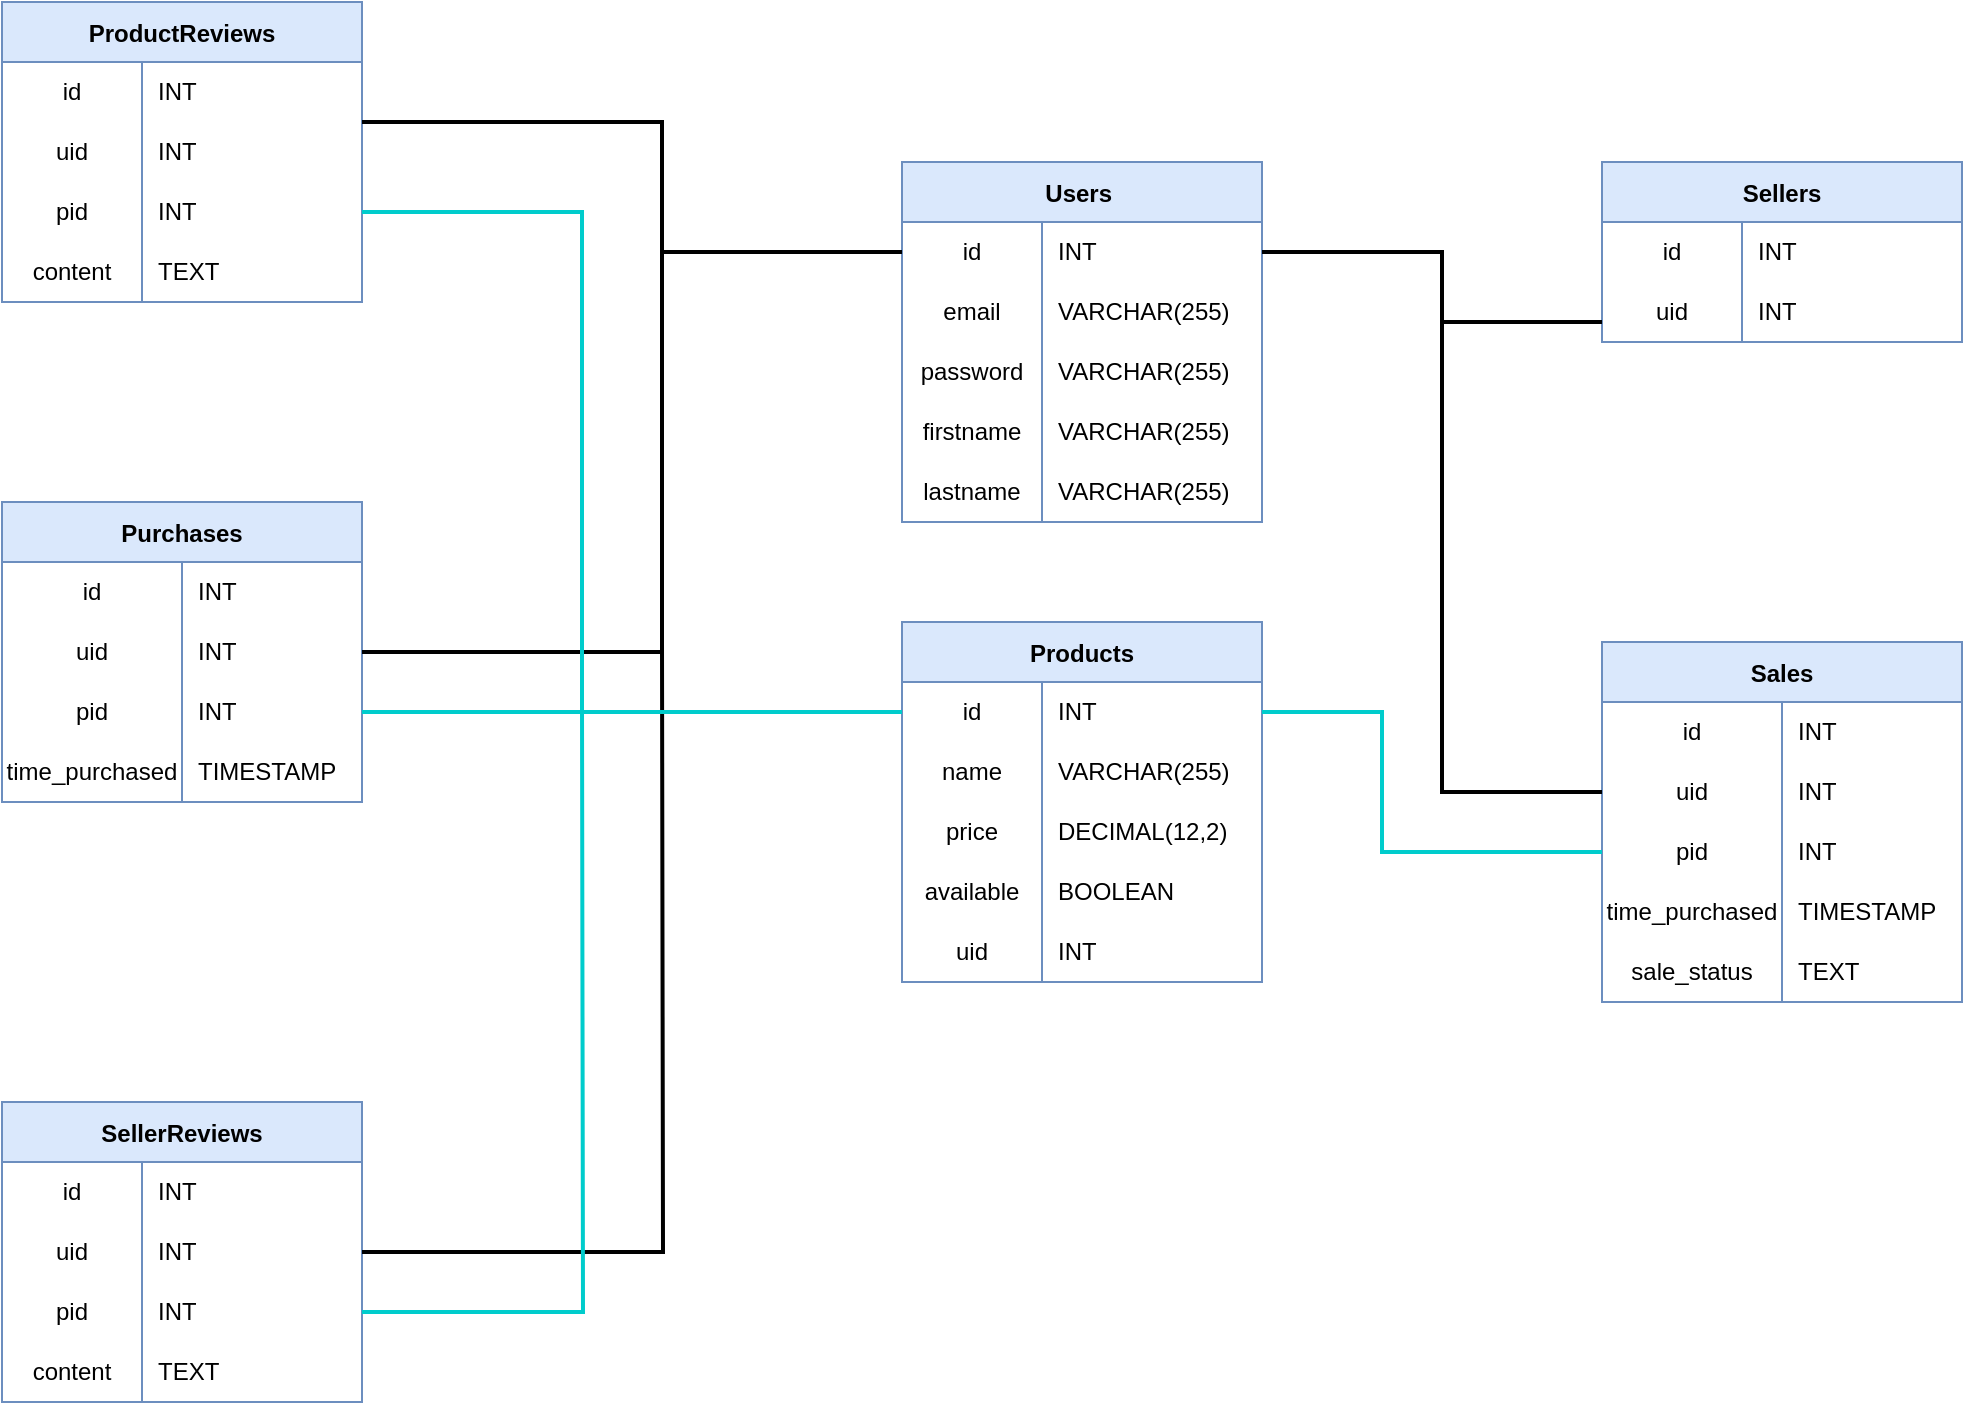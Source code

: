 <mxfile version="17.1.3" type="device"><diagram id="ZaEdLcgg36gZG8djx-GC" name="Page-1"><mxGraphModel dx="1087" dy="607" grid="1" gridSize="10" guides="1" tooltips="1" connect="1" arrows="1" fold="1" page="1" pageScale="1" pageWidth="827" pageHeight="1169" math="0" shadow="0"><root><mxCell id="0"/><mxCell id="1" parent="0"/><mxCell id="flQWHMRXKo0_DChCPyTn-26" value="Users " style="shape=table;startSize=30;container=1;collapsible=0;childLayout=tableLayout;fixedRows=1;rowLines=0;fontStyle=1;fillColor=#dae8fc;strokeColor=#6c8ebf;" parent="1" vertex="1"><mxGeometry x="540" y="90" width="180" height="180" as="geometry"/></mxCell><mxCell id="flQWHMRXKo0_DChCPyTn-27" value="" style="shape=tableRow;horizontal=0;startSize=0;swimlaneHead=0;swimlaneBody=0;top=0;left=0;bottom=0;right=0;collapsible=0;dropTarget=0;fillColor=none;points=[[0,0.5],[1,0.5]];portConstraint=eastwest;" parent="flQWHMRXKo0_DChCPyTn-26" vertex="1"><mxGeometry y="30" width="180" height="30" as="geometry"/></mxCell><mxCell id="flQWHMRXKo0_DChCPyTn-28" value="id" style="shape=partialRectangle;html=1;whiteSpace=wrap;connectable=0;fillColor=none;top=0;left=0;bottom=0;right=0;overflow=hidden;pointerEvents=1;" parent="flQWHMRXKo0_DChCPyTn-27" vertex="1"><mxGeometry width="70" height="30" as="geometry"><mxRectangle width="70" height="30" as="alternateBounds"/></mxGeometry></mxCell><mxCell id="flQWHMRXKo0_DChCPyTn-29" value="INT&lt;span style=&quot;white-space: pre&quot;&gt;&#9;&lt;/span&gt;" style="shape=partialRectangle;html=1;whiteSpace=wrap;connectable=0;fillColor=none;top=0;left=0;bottom=0;right=0;align=left;spacingLeft=6;overflow=hidden;" parent="flQWHMRXKo0_DChCPyTn-27" vertex="1"><mxGeometry x="70" width="110" height="30" as="geometry"><mxRectangle width="110" height="30" as="alternateBounds"/></mxGeometry></mxCell><mxCell id="flQWHMRXKo0_DChCPyTn-30" value="" style="shape=tableRow;horizontal=0;startSize=0;swimlaneHead=0;swimlaneBody=0;top=0;left=0;bottom=0;right=0;collapsible=0;dropTarget=0;fillColor=none;points=[[0,0.5],[1,0.5]];portConstraint=eastwest;" parent="flQWHMRXKo0_DChCPyTn-26" vertex="1"><mxGeometry y="60" width="180" height="30" as="geometry"/></mxCell><mxCell id="flQWHMRXKo0_DChCPyTn-31" value="email" style="shape=partialRectangle;html=1;whiteSpace=wrap;connectable=0;fillColor=none;top=0;left=0;bottom=0;right=0;overflow=hidden;" parent="flQWHMRXKo0_DChCPyTn-30" vertex="1"><mxGeometry width="70" height="30" as="geometry"><mxRectangle width="70" height="30" as="alternateBounds"/></mxGeometry></mxCell><mxCell id="flQWHMRXKo0_DChCPyTn-32" value="VARCHAR(255)" style="shape=partialRectangle;html=1;whiteSpace=wrap;connectable=0;fillColor=none;top=0;left=0;bottom=0;right=0;align=left;spacingLeft=6;overflow=hidden;" parent="flQWHMRXKo0_DChCPyTn-30" vertex="1"><mxGeometry x="70" width="110" height="30" as="geometry"><mxRectangle width="110" height="30" as="alternateBounds"/></mxGeometry></mxCell><mxCell id="flQWHMRXKo0_DChCPyTn-33" value="" style="shape=tableRow;horizontal=0;startSize=0;swimlaneHead=0;swimlaneBody=0;top=0;left=0;bottom=0;right=0;collapsible=0;dropTarget=0;fillColor=none;points=[[0,0.5],[1,0.5]];portConstraint=eastwest;" parent="flQWHMRXKo0_DChCPyTn-26" vertex="1"><mxGeometry y="90" width="180" height="30" as="geometry"/></mxCell><mxCell id="flQWHMRXKo0_DChCPyTn-34" value="password" style="shape=partialRectangle;html=1;whiteSpace=wrap;connectable=0;fillColor=none;top=0;left=0;bottom=0;right=0;overflow=hidden;" parent="flQWHMRXKo0_DChCPyTn-33" vertex="1"><mxGeometry width="70" height="30" as="geometry"><mxRectangle width="70" height="30" as="alternateBounds"/></mxGeometry></mxCell><mxCell id="flQWHMRXKo0_DChCPyTn-35" value="VARCHAR(255)" style="shape=partialRectangle;html=1;whiteSpace=wrap;connectable=0;fillColor=none;top=0;left=0;bottom=0;right=0;align=left;spacingLeft=6;overflow=hidden;" parent="flQWHMRXKo0_DChCPyTn-33" vertex="1"><mxGeometry x="70" width="110" height="30" as="geometry"><mxRectangle width="110" height="30" as="alternateBounds"/></mxGeometry></mxCell><mxCell id="flQWHMRXKo0_DChCPyTn-36" style="shape=tableRow;horizontal=0;startSize=0;swimlaneHead=0;swimlaneBody=0;top=0;left=0;bottom=0;right=0;collapsible=0;dropTarget=0;fillColor=none;points=[[0,0.5],[1,0.5]];portConstraint=eastwest;" parent="flQWHMRXKo0_DChCPyTn-26" vertex="1"><mxGeometry y="120" width="180" height="30" as="geometry"/></mxCell><mxCell id="flQWHMRXKo0_DChCPyTn-37" value="firstname" style="shape=partialRectangle;html=1;whiteSpace=wrap;connectable=0;fillColor=none;top=0;left=0;bottom=0;right=0;overflow=hidden;" parent="flQWHMRXKo0_DChCPyTn-36" vertex="1"><mxGeometry width="70" height="30" as="geometry"><mxRectangle width="70" height="30" as="alternateBounds"/></mxGeometry></mxCell><mxCell id="flQWHMRXKo0_DChCPyTn-38" value="VARCHAR(255)" style="shape=partialRectangle;html=1;whiteSpace=wrap;connectable=0;fillColor=none;top=0;left=0;bottom=0;right=0;align=left;spacingLeft=6;overflow=hidden;" parent="flQWHMRXKo0_DChCPyTn-36" vertex="1"><mxGeometry x="70" width="110" height="30" as="geometry"><mxRectangle width="110" height="30" as="alternateBounds"/></mxGeometry></mxCell><mxCell id="flQWHMRXKo0_DChCPyTn-39" style="shape=tableRow;horizontal=0;startSize=0;swimlaneHead=0;swimlaneBody=0;top=0;left=0;bottom=0;right=0;collapsible=0;dropTarget=0;fillColor=none;points=[[0,0.5],[1,0.5]];portConstraint=eastwest;" parent="flQWHMRXKo0_DChCPyTn-26" vertex="1"><mxGeometry y="150" width="180" height="30" as="geometry"/></mxCell><mxCell id="flQWHMRXKo0_DChCPyTn-40" value="lastname" style="shape=partialRectangle;html=1;whiteSpace=wrap;connectable=0;fillColor=none;top=0;left=0;bottom=0;right=0;overflow=hidden;" parent="flQWHMRXKo0_DChCPyTn-39" vertex="1"><mxGeometry width="70" height="30" as="geometry"><mxRectangle width="70" height="30" as="alternateBounds"/></mxGeometry></mxCell><mxCell id="flQWHMRXKo0_DChCPyTn-41" value="VARCHAR(255)" style="shape=partialRectangle;html=1;whiteSpace=wrap;connectable=0;fillColor=none;top=0;left=0;bottom=0;right=0;align=left;spacingLeft=6;overflow=hidden;" parent="flQWHMRXKo0_DChCPyTn-39" vertex="1"><mxGeometry x="70" width="110" height="30" as="geometry"><mxRectangle width="110" height="30" as="alternateBounds"/></mxGeometry></mxCell><mxCell id="flQWHMRXKo0_DChCPyTn-52" value="Purchases" style="shape=table;startSize=30;container=1;collapsible=0;childLayout=tableLayout;fixedRows=1;rowLines=0;fontStyle=1;fillColor=#dae8fc;strokeColor=#6c8ebf;" parent="1" vertex="1"><mxGeometry x="90" y="260" width="180" height="150" as="geometry"/></mxCell><mxCell id="flQWHMRXKo0_DChCPyTn-53" value="" style="shape=tableRow;horizontal=0;startSize=0;swimlaneHead=0;swimlaneBody=0;top=0;left=0;bottom=0;right=0;collapsible=0;dropTarget=0;fillColor=none;points=[[0,0.5],[1,0.5]];portConstraint=eastwest;" parent="flQWHMRXKo0_DChCPyTn-52" vertex="1"><mxGeometry y="30" width="180" height="30" as="geometry"/></mxCell><mxCell id="flQWHMRXKo0_DChCPyTn-54" value="id" style="shape=partialRectangle;html=1;whiteSpace=wrap;connectable=0;fillColor=none;top=0;left=0;bottom=0;right=0;overflow=hidden;pointerEvents=1;" parent="flQWHMRXKo0_DChCPyTn-53" vertex="1"><mxGeometry width="90" height="30" as="geometry"><mxRectangle width="90" height="30" as="alternateBounds"/></mxGeometry></mxCell><mxCell id="flQWHMRXKo0_DChCPyTn-55" value="INT&lt;span style=&quot;white-space: pre&quot;&gt;&#9;&lt;/span&gt;" style="shape=partialRectangle;html=1;whiteSpace=wrap;connectable=0;fillColor=none;top=0;left=0;bottom=0;right=0;align=left;spacingLeft=6;overflow=hidden;" parent="flQWHMRXKo0_DChCPyTn-53" vertex="1"><mxGeometry x="90" width="90" height="30" as="geometry"><mxRectangle width="90" height="30" as="alternateBounds"/></mxGeometry></mxCell><mxCell id="flQWHMRXKo0_DChCPyTn-56" value="" style="shape=tableRow;horizontal=0;startSize=0;swimlaneHead=0;swimlaneBody=0;top=0;left=0;bottom=0;right=0;collapsible=0;dropTarget=0;fillColor=none;points=[[0,0.5],[1,0.5]];portConstraint=eastwest;" parent="flQWHMRXKo0_DChCPyTn-52" vertex="1"><mxGeometry y="60" width="180" height="30" as="geometry"/></mxCell><mxCell id="flQWHMRXKo0_DChCPyTn-57" value="uid" style="shape=partialRectangle;html=1;whiteSpace=wrap;connectable=0;fillColor=none;top=0;left=0;bottom=0;right=0;overflow=hidden;" parent="flQWHMRXKo0_DChCPyTn-56" vertex="1"><mxGeometry width="90" height="30" as="geometry"><mxRectangle width="90" height="30" as="alternateBounds"/></mxGeometry></mxCell><mxCell id="flQWHMRXKo0_DChCPyTn-58" value="INT" style="shape=partialRectangle;html=1;whiteSpace=wrap;connectable=0;fillColor=none;top=0;left=0;bottom=0;right=0;align=left;spacingLeft=6;overflow=hidden;" parent="flQWHMRXKo0_DChCPyTn-56" vertex="1"><mxGeometry x="90" width="90" height="30" as="geometry"><mxRectangle width="90" height="30" as="alternateBounds"/></mxGeometry></mxCell><mxCell id="flQWHMRXKo0_DChCPyTn-59" value="" style="shape=tableRow;horizontal=0;startSize=0;swimlaneHead=0;swimlaneBody=0;top=0;left=0;bottom=0;right=0;collapsible=0;dropTarget=0;fillColor=none;points=[[0,0.5],[1,0.5]];portConstraint=eastwest;" parent="flQWHMRXKo0_DChCPyTn-52" vertex="1"><mxGeometry y="90" width="180" height="30" as="geometry"/></mxCell><mxCell id="flQWHMRXKo0_DChCPyTn-60" value="pid" style="shape=partialRectangle;html=1;whiteSpace=wrap;connectable=0;fillColor=none;top=0;left=0;bottom=0;right=0;overflow=hidden;" parent="flQWHMRXKo0_DChCPyTn-59" vertex="1"><mxGeometry width="90" height="30" as="geometry"><mxRectangle width="90" height="30" as="alternateBounds"/></mxGeometry></mxCell><mxCell id="flQWHMRXKo0_DChCPyTn-61" value="INT" style="shape=partialRectangle;html=1;whiteSpace=wrap;connectable=0;fillColor=none;top=0;left=0;bottom=0;right=0;align=left;spacingLeft=6;overflow=hidden;" parent="flQWHMRXKo0_DChCPyTn-59" vertex="1"><mxGeometry x="90" width="90" height="30" as="geometry"><mxRectangle width="90" height="30" as="alternateBounds"/></mxGeometry></mxCell><mxCell id="flQWHMRXKo0_DChCPyTn-62" style="shape=tableRow;horizontal=0;startSize=0;swimlaneHead=0;swimlaneBody=0;top=0;left=0;bottom=0;right=0;collapsible=0;dropTarget=0;fillColor=none;points=[[0,0.5],[1,0.5]];portConstraint=eastwest;" parent="flQWHMRXKo0_DChCPyTn-52" vertex="1"><mxGeometry y="120" width="180" height="30" as="geometry"/></mxCell><mxCell id="flQWHMRXKo0_DChCPyTn-63" value="time_purchased" style="shape=partialRectangle;html=1;whiteSpace=wrap;connectable=0;fillColor=none;top=0;left=0;bottom=0;right=0;overflow=hidden;" parent="flQWHMRXKo0_DChCPyTn-62" vertex="1"><mxGeometry width="90" height="30" as="geometry"><mxRectangle width="90" height="30" as="alternateBounds"/></mxGeometry></mxCell><mxCell id="flQWHMRXKo0_DChCPyTn-64" value="TIMESTAMP" style="shape=partialRectangle;html=1;whiteSpace=wrap;connectable=0;fillColor=none;top=0;left=0;bottom=0;right=0;align=left;spacingLeft=6;overflow=hidden;" parent="flQWHMRXKo0_DChCPyTn-62" vertex="1"><mxGeometry x="90" width="90" height="30" as="geometry"><mxRectangle width="90" height="30" as="alternateBounds"/></mxGeometry></mxCell><mxCell id="flQWHMRXKo0_DChCPyTn-74" style="edgeStyle=orthogonalEdgeStyle;rounded=0;jumpStyle=none;orthogonalLoop=1;jettySize=auto;html=1;entryX=0;entryY=0.5;entryDx=0;entryDy=0;fontSize=12;endArrow=none;endFill=0;strokeColor=default;strokeWidth=2;exitX=1;exitY=0.5;exitDx=0;exitDy=0;" parent="1" source="flQWHMRXKo0_DChCPyTn-56" target="flQWHMRXKo0_DChCPyTn-27" edge="1"><mxGeometry relative="1" as="geometry"><Array as="points"><mxPoint x="420" y="335"/><mxPoint x="420" y="135"/></Array></mxGeometry></mxCell><mxCell id="flQWHMRXKo0_DChCPyTn-77" value="ProductReviews" style="shape=table;startSize=30;container=1;collapsible=0;childLayout=tableLayout;fixedRows=1;rowLines=0;fontStyle=1;fillColor=#dae8fc;strokeColor=#6c8ebf;" parent="1" vertex="1"><mxGeometry x="90" y="10" width="180" height="150" as="geometry"/></mxCell><mxCell id="flQWHMRXKo0_DChCPyTn-78" value="" style="shape=tableRow;horizontal=0;startSize=0;swimlaneHead=0;swimlaneBody=0;top=0;left=0;bottom=0;right=0;collapsible=0;dropTarget=0;fillColor=none;points=[[0,0.5],[1,0.5]];portConstraint=eastwest;" parent="flQWHMRXKo0_DChCPyTn-77" vertex="1"><mxGeometry y="30" width="180" height="30" as="geometry"/></mxCell><mxCell id="flQWHMRXKo0_DChCPyTn-79" value="id" style="shape=partialRectangle;html=1;whiteSpace=wrap;connectable=0;fillColor=none;top=0;left=0;bottom=0;right=0;overflow=hidden;pointerEvents=1;" parent="flQWHMRXKo0_DChCPyTn-78" vertex="1"><mxGeometry width="70" height="30" as="geometry"><mxRectangle width="70" height="30" as="alternateBounds"/></mxGeometry></mxCell><mxCell id="flQWHMRXKo0_DChCPyTn-80" value="INT&lt;span style=&quot;white-space: pre&quot;&gt;&#9;&lt;/span&gt;" style="shape=partialRectangle;html=1;whiteSpace=wrap;connectable=0;fillColor=none;top=0;left=0;bottom=0;right=0;align=left;spacingLeft=6;overflow=hidden;" parent="flQWHMRXKo0_DChCPyTn-78" vertex="1"><mxGeometry x="70" width="110" height="30" as="geometry"><mxRectangle width="110" height="30" as="alternateBounds"/></mxGeometry></mxCell><mxCell id="flQWHMRXKo0_DChCPyTn-81" value="" style="shape=tableRow;horizontal=0;startSize=0;swimlaneHead=0;swimlaneBody=0;top=0;left=0;bottom=0;right=0;collapsible=0;dropTarget=0;fillColor=none;points=[[0,0.5],[1,0.5]];portConstraint=eastwest;" parent="flQWHMRXKo0_DChCPyTn-77" vertex="1"><mxGeometry y="60" width="180" height="30" as="geometry"/></mxCell><mxCell id="flQWHMRXKo0_DChCPyTn-82" value="uid" style="shape=partialRectangle;html=1;whiteSpace=wrap;connectable=0;fillColor=none;top=0;left=0;bottom=0;right=0;overflow=hidden;" parent="flQWHMRXKo0_DChCPyTn-81" vertex="1"><mxGeometry width="70" height="30" as="geometry"><mxRectangle width="70" height="30" as="alternateBounds"/></mxGeometry></mxCell><mxCell id="flQWHMRXKo0_DChCPyTn-83" value="INT" style="shape=partialRectangle;html=1;whiteSpace=wrap;connectable=0;fillColor=none;top=0;left=0;bottom=0;right=0;align=left;spacingLeft=6;overflow=hidden;" parent="flQWHMRXKo0_DChCPyTn-81" vertex="1"><mxGeometry x="70" width="110" height="30" as="geometry"><mxRectangle width="110" height="30" as="alternateBounds"/></mxGeometry></mxCell><mxCell id="flQWHMRXKo0_DChCPyTn-84" value="" style="shape=tableRow;horizontal=0;startSize=0;swimlaneHead=0;swimlaneBody=0;top=0;left=0;bottom=0;right=0;collapsible=0;dropTarget=0;fillColor=none;points=[[0,0.5],[1,0.5]];portConstraint=eastwest;" parent="flQWHMRXKo0_DChCPyTn-77" vertex="1"><mxGeometry y="90" width="180" height="30" as="geometry"/></mxCell><mxCell id="flQWHMRXKo0_DChCPyTn-85" value="pid" style="shape=partialRectangle;html=1;whiteSpace=wrap;connectable=0;fillColor=none;top=0;left=0;bottom=0;right=0;overflow=hidden;" parent="flQWHMRXKo0_DChCPyTn-84" vertex="1"><mxGeometry width="70" height="30" as="geometry"><mxRectangle width="70" height="30" as="alternateBounds"/></mxGeometry></mxCell><mxCell id="flQWHMRXKo0_DChCPyTn-86" value="INT" style="shape=partialRectangle;html=1;whiteSpace=wrap;connectable=0;fillColor=none;top=0;left=0;bottom=0;right=0;align=left;spacingLeft=6;overflow=hidden;" parent="flQWHMRXKo0_DChCPyTn-84" vertex="1"><mxGeometry x="70" width="110" height="30" as="geometry"><mxRectangle width="110" height="30" as="alternateBounds"/></mxGeometry></mxCell><mxCell id="flQWHMRXKo0_DChCPyTn-87" style="shape=tableRow;horizontal=0;startSize=0;swimlaneHead=0;swimlaneBody=0;top=0;left=0;bottom=0;right=0;collapsible=0;dropTarget=0;fillColor=none;points=[[0,0.5],[1,0.5]];portConstraint=eastwest;" parent="flQWHMRXKo0_DChCPyTn-77" vertex="1"><mxGeometry y="120" width="180" height="30" as="geometry"/></mxCell><mxCell id="flQWHMRXKo0_DChCPyTn-88" value="content" style="shape=partialRectangle;html=1;whiteSpace=wrap;connectable=0;fillColor=none;top=0;left=0;bottom=0;right=0;overflow=hidden;" parent="flQWHMRXKo0_DChCPyTn-87" vertex="1"><mxGeometry width="70" height="30" as="geometry"><mxRectangle width="70" height="30" as="alternateBounds"/></mxGeometry></mxCell><mxCell id="flQWHMRXKo0_DChCPyTn-89" value="TEXT" style="shape=partialRectangle;html=1;whiteSpace=wrap;connectable=0;fillColor=none;top=0;left=0;bottom=0;right=0;align=left;spacingLeft=6;overflow=hidden;" parent="flQWHMRXKo0_DChCPyTn-87" vertex="1"><mxGeometry x="70" width="110" height="30" as="geometry"><mxRectangle width="110" height="30" as="alternateBounds"/></mxGeometry></mxCell><mxCell id="flQWHMRXKo0_DChCPyTn-94" style="edgeStyle=orthogonalEdgeStyle;rounded=0;jumpStyle=none;orthogonalLoop=1;jettySize=auto;html=1;fontSize=12;endArrow=none;endFill=0;strokeColor=default;strokeWidth=2;" parent="1" source="flQWHMRXKo0_DChCPyTn-81" target="flQWHMRXKo0_DChCPyTn-27" edge="1"><mxGeometry relative="1" as="geometry"><Array as="points"><mxPoint x="420" y="70"/><mxPoint x="420" y="135"/></Array></mxGeometry></mxCell><mxCell id="flQWHMRXKo0_DChCPyTn-110" value="SellerReviews" style="shape=table;startSize=30;container=1;collapsible=0;childLayout=tableLayout;fixedRows=1;rowLines=0;fontStyle=1;fillColor=#dae8fc;strokeColor=#6c8ebf;" parent="1" vertex="1"><mxGeometry x="90" y="560" width="180" height="150" as="geometry"/></mxCell><mxCell id="flQWHMRXKo0_DChCPyTn-111" value="" style="shape=tableRow;horizontal=0;startSize=0;swimlaneHead=0;swimlaneBody=0;top=0;left=0;bottom=0;right=0;collapsible=0;dropTarget=0;fillColor=none;points=[[0,0.5],[1,0.5]];portConstraint=eastwest;" parent="flQWHMRXKo0_DChCPyTn-110" vertex="1"><mxGeometry y="30" width="180" height="30" as="geometry"/></mxCell><mxCell id="flQWHMRXKo0_DChCPyTn-112" value="id" style="shape=partialRectangle;html=1;whiteSpace=wrap;connectable=0;fillColor=none;top=0;left=0;bottom=0;right=0;overflow=hidden;pointerEvents=1;" parent="flQWHMRXKo0_DChCPyTn-111" vertex="1"><mxGeometry width="70" height="30" as="geometry"><mxRectangle width="70" height="30" as="alternateBounds"/></mxGeometry></mxCell><mxCell id="flQWHMRXKo0_DChCPyTn-113" value="INT&lt;span style=&quot;white-space: pre&quot;&gt;&#9;&lt;/span&gt;" style="shape=partialRectangle;html=1;whiteSpace=wrap;connectable=0;fillColor=none;top=0;left=0;bottom=0;right=0;align=left;spacingLeft=6;overflow=hidden;" parent="flQWHMRXKo0_DChCPyTn-111" vertex="1"><mxGeometry x="70" width="110" height="30" as="geometry"><mxRectangle width="110" height="30" as="alternateBounds"/></mxGeometry></mxCell><mxCell id="flQWHMRXKo0_DChCPyTn-114" value="" style="shape=tableRow;horizontal=0;startSize=0;swimlaneHead=0;swimlaneBody=0;top=0;left=0;bottom=0;right=0;collapsible=0;dropTarget=0;fillColor=none;points=[[0,0.5],[1,0.5]];portConstraint=eastwest;" parent="flQWHMRXKo0_DChCPyTn-110" vertex="1"><mxGeometry y="60" width="180" height="30" as="geometry"/></mxCell><mxCell id="flQWHMRXKo0_DChCPyTn-115" value="uid" style="shape=partialRectangle;html=1;whiteSpace=wrap;connectable=0;fillColor=none;top=0;left=0;bottom=0;right=0;overflow=hidden;" parent="flQWHMRXKo0_DChCPyTn-114" vertex="1"><mxGeometry width="70" height="30" as="geometry"><mxRectangle width="70" height="30" as="alternateBounds"/></mxGeometry></mxCell><mxCell id="flQWHMRXKo0_DChCPyTn-116" value="INT" style="shape=partialRectangle;html=1;whiteSpace=wrap;connectable=0;fillColor=none;top=0;left=0;bottom=0;right=0;align=left;spacingLeft=6;overflow=hidden;" parent="flQWHMRXKo0_DChCPyTn-114" vertex="1"><mxGeometry x="70" width="110" height="30" as="geometry"><mxRectangle width="110" height="30" as="alternateBounds"/></mxGeometry></mxCell><mxCell id="flQWHMRXKo0_DChCPyTn-117" value="" style="shape=tableRow;horizontal=0;startSize=0;swimlaneHead=0;swimlaneBody=0;top=0;left=0;bottom=0;right=0;collapsible=0;dropTarget=0;fillColor=none;points=[[0,0.5],[1,0.5]];portConstraint=eastwest;" parent="flQWHMRXKo0_DChCPyTn-110" vertex="1"><mxGeometry y="90" width="180" height="30" as="geometry"/></mxCell><mxCell id="flQWHMRXKo0_DChCPyTn-118" value="pid" style="shape=partialRectangle;html=1;whiteSpace=wrap;connectable=0;fillColor=none;top=0;left=0;bottom=0;right=0;overflow=hidden;" parent="flQWHMRXKo0_DChCPyTn-117" vertex="1"><mxGeometry width="70" height="30" as="geometry"><mxRectangle width="70" height="30" as="alternateBounds"/></mxGeometry></mxCell><mxCell id="flQWHMRXKo0_DChCPyTn-119" value="INT" style="shape=partialRectangle;html=1;whiteSpace=wrap;connectable=0;fillColor=none;top=0;left=0;bottom=0;right=0;align=left;spacingLeft=6;overflow=hidden;" parent="flQWHMRXKo0_DChCPyTn-117" vertex="1"><mxGeometry x="70" width="110" height="30" as="geometry"><mxRectangle width="110" height="30" as="alternateBounds"/></mxGeometry></mxCell><mxCell id="flQWHMRXKo0_DChCPyTn-120" style="shape=tableRow;horizontal=0;startSize=0;swimlaneHead=0;swimlaneBody=0;top=0;left=0;bottom=0;right=0;collapsible=0;dropTarget=0;fillColor=none;points=[[0,0.5],[1,0.5]];portConstraint=eastwest;" parent="flQWHMRXKo0_DChCPyTn-110" vertex="1"><mxGeometry y="120" width="180" height="30" as="geometry"/></mxCell><mxCell id="flQWHMRXKo0_DChCPyTn-121" value="content" style="shape=partialRectangle;html=1;whiteSpace=wrap;connectable=0;fillColor=none;top=0;left=0;bottom=0;right=0;overflow=hidden;" parent="flQWHMRXKo0_DChCPyTn-120" vertex="1"><mxGeometry width="70" height="30" as="geometry"><mxRectangle width="70" height="30" as="alternateBounds"/></mxGeometry></mxCell><mxCell id="flQWHMRXKo0_DChCPyTn-122" value="TEXT" style="shape=partialRectangle;html=1;whiteSpace=wrap;connectable=0;fillColor=none;top=0;left=0;bottom=0;right=0;align=left;spacingLeft=6;overflow=hidden;" parent="flQWHMRXKo0_DChCPyTn-120" vertex="1"><mxGeometry x="70" width="110" height="30" as="geometry"><mxRectangle width="110" height="30" as="alternateBounds"/></mxGeometry></mxCell><mxCell id="flQWHMRXKo0_DChCPyTn-124" style="edgeStyle=orthogonalEdgeStyle;rounded=0;jumpStyle=none;orthogonalLoop=1;jettySize=auto;html=1;fontSize=12;endArrow=none;endFill=0;strokeColor=default;strokeWidth=2;" parent="1" source="flQWHMRXKo0_DChCPyTn-114" edge="1"><mxGeometry relative="1" as="geometry"><mxPoint x="420" y="330" as="targetPoint"/></mxGeometry></mxCell><mxCell id="flQWHMRXKo0_DChCPyTn-125" value="Sellers" style="shape=table;startSize=30;container=1;collapsible=0;childLayout=tableLayout;fixedRows=1;rowLines=0;fontStyle=1;fillColor=#dae8fc;strokeColor=#6c8ebf;" parent="1" vertex="1"><mxGeometry x="890" y="90" width="180" height="90" as="geometry"/></mxCell><mxCell id="flQWHMRXKo0_DChCPyTn-126" value="" style="shape=tableRow;horizontal=0;startSize=0;swimlaneHead=0;swimlaneBody=0;top=0;left=0;bottom=0;right=0;collapsible=0;dropTarget=0;fillColor=none;points=[[0,0.5],[1,0.5]];portConstraint=eastwest;" parent="flQWHMRXKo0_DChCPyTn-125" vertex="1"><mxGeometry y="30" width="180" height="30" as="geometry"/></mxCell><mxCell id="flQWHMRXKo0_DChCPyTn-127" value="id" style="shape=partialRectangle;html=1;whiteSpace=wrap;connectable=0;fillColor=none;top=0;left=0;bottom=0;right=0;overflow=hidden;pointerEvents=1;" parent="flQWHMRXKo0_DChCPyTn-126" vertex="1"><mxGeometry width="70" height="30" as="geometry"><mxRectangle width="70" height="30" as="alternateBounds"/></mxGeometry></mxCell><mxCell id="flQWHMRXKo0_DChCPyTn-128" value="INT&lt;span style=&quot;white-space: pre&quot;&gt;&#9;&lt;/span&gt;" style="shape=partialRectangle;html=1;whiteSpace=wrap;connectable=0;fillColor=none;top=0;left=0;bottom=0;right=0;align=left;spacingLeft=6;overflow=hidden;" parent="flQWHMRXKo0_DChCPyTn-126" vertex="1"><mxGeometry x="70" width="110" height="30" as="geometry"><mxRectangle width="110" height="30" as="alternateBounds"/></mxGeometry></mxCell><mxCell id="flQWHMRXKo0_DChCPyTn-129" value="" style="shape=tableRow;horizontal=0;startSize=0;swimlaneHead=0;swimlaneBody=0;top=0;left=0;bottom=0;right=0;collapsible=0;dropTarget=0;fillColor=none;points=[[0,0.5],[1,0.5]];portConstraint=eastwest;" parent="flQWHMRXKo0_DChCPyTn-125" vertex="1"><mxGeometry y="60" width="180" height="30" as="geometry"/></mxCell><mxCell id="flQWHMRXKo0_DChCPyTn-130" value="uid" style="shape=partialRectangle;html=1;whiteSpace=wrap;connectable=0;fillColor=none;top=0;left=0;bottom=0;right=0;overflow=hidden;" parent="flQWHMRXKo0_DChCPyTn-129" vertex="1"><mxGeometry width="70" height="30" as="geometry"><mxRectangle width="70" height="30" as="alternateBounds"/></mxGeometry></mxCell><mxCell id="flQWHMRXKo0_DChCPyTn-131" value="INT" style="shape=partialRectangle;html=1;whiteSpace=wrap;connectable=0;fillColor=none;top=0;left=0;bottom=0;right=0;align=left;spacingLeft=6;overflow=hidden;" parent="flQWHMRXKo0_DChCPyTn-129" vertex="1"><mxGeometry x="70" width="110" height="30" as="geometry"><mxRectangle width="110" height="30" as="alternateBounds"/></mxGeometry></mxCell><mxCell id="flQWHMRXKo0_DChCPyTn-141" style="edgeStyle=orthogonalEdgeStyle;rounded=0;jumpStyle=none;orthogonalLoop=1;jettySize=auto;html=1;fontSize=12;endArrow=none;endFill=0;strokeColor=default;strokeWidth=2;" parent="1" source="flQWHMRXKo0_DChCPyTn-129" target="flQWHMRXKo0_DChCPyTn-27" edge="1"><mxGeometry relative="1" as="geometry"><Array as="points"><mxPoint x="810" y="170"/><mxPoint x="810" y="135"/></Array></mxGeometry></mxCell><mxCell id="flQWHMRXKo0_DChCPyTn-142" value="Products" style="shape=table;startSize=30;container=1;collapsible=0;childLayout=tableLayout;fixedRows=1;rowLines=0;fontStyle=1;fillColor=#dae8fc;strokeColor=#6c8ebf;" parent="1" vertex="1"><mxGeometry x="540" y="320" width="180" height="180" as="geometry"/></mxCell><mxCell id="flQWHMRXKo0_DChCPyTn-143" value="" style="shape=tableRow;horizontal=0;startSize=0;swimlaneHead=0;swimlaneBody=0;top=0;left=0;bottom=0;right=0;collapsible=0;dropTarget=0;fillColor=none;points=[[0,0.5],[1,0.5]];portConstraint=eastwest;" parent="flQWHMRXKo0_DChCPyTn-142" vertex="1"><mxGeometry y="30" width="180" height="30" as="geometry"/></mxCell><mxCell id="flQWHMRXKo0_DChCPyTn-144" value="id" style="shape=partialRectangle;html=1;whiteSpace=wrap;connectable=0;fillColor=none;top=0;left=0;bottom=0;right=0;overflow=hidden;pointerEvents=1;" parent="flQWHMRXKo0_DChCPyTn-143" vertex="1"><mxGeometry width="70" height="30" as="geometry"><mxRectangle width="70" height="30" as="alternateBounds"/></mxGeometry></mxCell><mxCell id="flQWHMRXKo0_DChCPyTn-145" value="INT&lt;span style=&quot;white-space: pre&quot;&gt;&#9;&lt;/span&gt;" style="shape=partialRectangle;html=1;whiteSpace=wrap;connectable=0;fillColor=none;top=0;left=0;bottom=0;right=0;align=left;spacingLeft=6;overflow=hidden;" parent="flQWHMRXKo0_DChCPyTn-143" vertex="1"><mxGeometry x="70" width="110" height="30" as="geometry"><mxRectangle width="110" height="30" as="alternateBounds"/></mxGeometry></mxCell><mxCell id="flQWHMRXKo0_DChCPyTn-146" value="" style="shape=tableRow;horizontal=0;startSize=0;swimlaneHead=0;swimlaneBody=0;top=0;left=0;bottom=0;right=0;collapsible=0;dropTarget=0;fillColor=none;points=[[0,0.5],[1,0.5]];portConstraint=eastwest;" parent="flQWHMRXKo0_DChCPyTn-142" vertex="1"><mxGeometry y="60" width="180" height="30" as="geometry"/></mxCell><mxCell id="flQWHMRXKo0_DChCPyTn-147" value="name" style="shape=partialRectangle;html=1;whiteSpace=wrap;connectable=0;fillColor=none;top=0;left=0;bottom=0;right=0;overflow=hidden;" parent="flQWHMRXKo0_DChCPyTn-146" vertex="1"><mxGeometry width="70" height="30" as="geometry"><mxRectangle width="70" height="30" as="alternateBounds"/></mxGeometry></mxCell><mxCell id="flQWHMRXKo0_DChCPyTn-148" value="VARCHAR(255)" style="shape=partialRectangle;html=1;whiteSpace=wrap;connectable=0;fillColor=none;top=0;left=0;bottom=0;right=0;align=left;spacingLeft=6;overflow=hidden;" parent="flQWHMRXKo0_DChCPyTn-146" vertex="1"><mxGeometry x="70" width="110" height="30" as="geometry"><mxRectangle width="110" height="30" as="alternateBounds"/></mxGeometry></mxCell><mxCell id="flQWHMRXKo0_DChCPyTn-149" value="" style="shape=tableRow;horizontal=0;startSize=0;swimlaneHead=0;swimlaneBody=0;top=0;left=0;bottom=0;right=0;collapsible=0;dropTarget=0;fillColor=none;points=[[0,0.5],[1,0.5]];portConstraint=eastwest;" parent="flQWHMRXKo0_DChCPyTn-142" vertex="1"><mxGeometry y="90" width="180" height="30" as="geometry"/></mxCell><mxCell id="flQWHMRXKo0_DChCPyTn-150" value="price" style="shape=partialRectangle;html=1;whiteSpace=wrap;connectable=0;fillColor=none;top=0;left=0;bottom=0;right=0;overflow=hidden;" parent="flQWHMRXKo0_DChCPyTn-149" vertex="1"><mxGeometry width="70" height="30" as="geometry"><mxRectangle width="70" height="30" as="alternateBounds"/></mxGeometry></mxCell><mxCell id="flQWHMRXKo0_DChCPyTn-151" value="DECIMAL(12,2)" style="shape=partialRectangle;html=1;whiteSpace=wrap;connectable=0;fillColor=none;top=0;left=0;bottom=0;right=0;align=left;spacingLeft=6;overflow=hidden;" parent="flQWHMRXKo0_DChCPyTn-149" vertex="1"><mxGeometry x="70" width="110" height="30" as="geometry"><mxRectangle width="110" height="30" as="alternateBounds"/></mxGeometry></mxCell><mxCell id="flQWHMRXKo0_DChCPyTn-152" style="shape=tableRow;horizontal=0;startSize=0;swimlaneHead=0;swimlaneBody=0;top=0;left=0;bottom=0;right=0;collapsible=0;dropTarget=0;fillColor=none;points=[[0,0.5],[1,0.5]];portConstraint=eastwest;" parent="flQWHMRXKo0_DChCPyTn-142" vertex="1"><mxGeometry y="120" width="180" height="30" as="geometry"/></mxCell><mxCell id="flQWHMRXKo0_DChCPyTn-153" value="available" style="shape=partialRectangle;html=1;whiteSpace=wrap;connectable=0;fillColor=none;top=0;left=0;bottom=0;right=0;overflow=hidden;" parent="flQWHMRXKo0_DChCPyTn-152" vertex="1"><mxGeometry width="70" height="30" as="geometry"><mxRectangle width="70" height="30" as="alternateBounds"/></mxGeometry></mxCell><mxCell id="flQWHMRXKo0_DChCPyTn-154" value="BOOLEAN" style="shape=partialRectangle;html=1;whiteSpace=wrap;connectable=0;fillColor=none;top=0;left=0;bottom=0;right=0;align=left;spacingLeft=6;overflow=hidden;" parent="flQWHMRXKo0_DChCPyTn-152" vertex="1"><mxGeometry x="70" width="110" height="30" as="geometry"><mxRectangle width="110" height="30" as="alternateBounds"/></mxGeometry></mxCell><mxCell id="flQWHMRXKo0_DChCPyTn-155" style="shape=tableRow;horizontal=0;startSize=0;swimlaneHead=0;swimlaneBody=0;top=0;left=0;bottom=0;right=0;collapsible=0;dropTarget=0;fillColor=none;points=[[0,0.5],[1,0.5]];portConstraint=eastwest;" parent="flQWHMRXKo0_DChCPyTn-142" vertex="1"><mxGeometry y="150" width="180" height="30" as="geometry"/></mxCell><mxCell id="flQWHMRXKo0_DChCPyTn-156" value="uid" style="shape=partialRectangle;html=1;whiteSpace=wrap;connectable=0;fillColor=none;top=0;left=0;bottom=0;right=0;overflow=hidden;" parent="flQWHMRXKo0_DChCPyTn-155" vertex="1"><mxGeometry width="70" height="30" as="geometry"><mxRectangle width="70" height="30" as="alternateBounds"/></mxGeometry></mxCell><mxCell id="flQWHMRXKo0_DChCPyTn-157" value="INT" style="shape=partialRectangle;html=1;whiteSpace=wrap;connectable=0;fillColor=none;top=0;left=0;bottom=0;right=0;align=left;spacingLeft=6;overflow=hidden;" parent="flQWHMRXKo0_DChCPyTn-155" vertex="1"><mxGeometry x="70" width="110" height="30" as="geometry"><mxRectangle width="110" height="30" as="alternateBounds"/></mxGeometry></mxCell><mxCell id="flQWHMRXKo0_DChCPyTn-160" style="edgeStyle=orthogonalEdgeStyle;rounded=0;jumpStyle=none;orthogonalLoop=1;jettySize=auto;html=1;entryX=1;entryY=0.5;entryDx=0;entryDy=0;fontSize=12;endArrow=none;endFill=0;strokeColor=#00CCCC;strokeWidth=2;" parent="1" source="flQWHMRXKo0_DChCPyTn-143" target="flQWHMRXKo0_DChCPyTn-84" edge="1"><mxGeometry relative="1" as="geometry"><Array as="points"><mxPoint x="380" y="365"/><mxPoint x="380" y="115"/></Array></mxGeometry></mxCell><mxCell id="flQWHMRXKo0_DChCPyTn-163" style="edgeStyle=orthogonalEdgeStyle;rounded=0;jumpStyle=none;orthogonalLoop=1;jettySize=auto;html=1;fontSize=12;endArrow=none;endFill=0;strokeColor=#00CCCC;strokeWidth=2;" parent="1" source="flQWHMRXKo0_DChCPyTn-59" edge="1"><mxGeometry relative="1" as="geometry"><mxPoint x="380" y="360" as="targetPoint"/><Array as="points"><mxPoint x="380" y="365"/></Array></mxGeometry></mxCell><mxCell id="flQWHMRXKo0_DChCPyTn-164" style="edgeStyle=orthogonalEdgeStyle;rounded=0;jumpStyle=none;orthogonalLoop=1;jettySize=auto;html=1;fontSize=12;endArrow=none;endFill=0;strokeColor=#00CCCC;strokeWidth=2;" parent="1" source="flQWHMRXKo0_DChCPyTn-117" edge="1"><mxGeometry relative="1" as="geometry"><mxPoint x="380" y="360" as="targetPoint"/></mxGeometry></mxCell><mxCell id="M1mzCz1GXoc56_Xy_-wA-2" value="Sales" style="shape=table;startSize=30;container=1;collapsible=0;childLayout=tableLayout;fixedRows=1;rowLines=0;fontStyle=1;fillColor=#dae8fc;strokeColor=#6c8ebf;" vertex="1" parent="1"><mxGeometry x="890" y="330" width="180" height="180" as="geometry"/></mxCell><mxCell id="M1mzCz1GXoc56_Xy_-wA-3" value="" style="shape=tableRow;horizontal=0;startSize=0;swimlaneHead=0;swimlaneBody=0;top=0;left=0;bottom=0;right=0;collapsible=0;dropTarget=0;fillColor=none;points=[[0,0.5],[1,0.5]];portConstraint=eastwest;" vertex="1" parent="M1mzCz1GXoc56_Xy_-wA-2"><mxGeometry y="30" width="180" height="30" as="geometry"/></mxCell><mxCell id="M1mzCz1GXoc56_Xy_-wA-4" value="id" style="shape=partialRectangle;html=1;whiteSpace=wrap;connectable=0;fillColor=none;top=0;left=0;bottom=0;right=0;overflow=hidden;pointerEvents=1;" vertex="1" parent="M1mzCz1GXoc56_Xy_-wA-3"><mxGeometry width="90" height="30" as="geometry"><mxRectangle width="90" height="30" as="alternateBounds"/></mxGeometry></mxCell><mxCell id="M1mzCz1GXoc56_Xy_-wA-5" value="INT&lt;span style=&quot;white-space: pre&quot;&gt;&#9;&lt;/span&gt;" style="shape=partialRectangle;html=1;whiteSpace=wrap;connectable=0;fillColor=none;top=0;left=0;bottom=0;right=0;align=left;spacingLeft=6;overflow=hidden;" vertex="1" parent="M1mzCz1GXoc56_Xy_-wA-3"><mxGeometry x="90" width="90" height="30" as="geometry"><mxRectangle width="90" height="30" as="alternateBounds"/></mxGeometry></mxCell><mxCell id="M1mzCz1GXoc56_Xy_-wA-6" value="" style="shape=tableRow;horizontal=0;startSize=0;swimlaneHead=0;swimlaneBody=0;top=0;left=0;bottom=0;right=0;collapsible=0;dropTarget=0;fillColor=none;points=[[0,0.5],[1,0.5]];portConstraint=eastwest;" vertex="1" parent="M1mzCz1GXoc56_Xy_-wA-2"><mxGeometry y="60" width="180" height="30" as="geometry"/></mxCell><mxCell id="M1mzCz1GXoc56_Xy_-wA-7" value="uid" style="shape=partialRectangle;html=1;whiteSpace=wrap;connectable=0;fillColor=none;top=0;left=0;bottom=0;right=0;overflow=hidden;" vertex="1" parent="M1mzCz1GXoc56_Xy_-wA-6"><mxGeometry width="90" height="30" as="geometry"><mxRectangle width="90" height="30" as="alternateBounds"/></mxGeometry></mxCell><mxCell id="M1mzCz1GXoc56_Xy_-wA-8" value="INT" style="shape=partialRectangle;html=1;whiteSpace=wrap;connectable=0;fillColor=none;top=0;left=0;bottom=0;right=0;align=left;spacingLeft=6;overflow=hidden;" vertex="1" parent="M1mzCz1GXoc56_Xy_-wA-6"><mxGeometry x="90" width="90" height="30" as="geometry"><mxRectangle width="90" height="30" as="alternateBounds"/></mxGeometry></mxCell><mxCell id="M1mzCz1GXoc56_Xy_-wA-9" value="" style="shape=tableRow;horizontal=0;startSize=0;swimlaneHead=0;swimlaneBody=0;top=0;left=0;bottom=0;right=0;collapsible=0;dropTarget=0;fillColor=none;points=[[0,0.5],[1,0.5]];portConstraint=eastwest;" vertex="1" parent="M1mzCz1GXoc56_Xy_-wA-2"><mxGeometry y="90" width="180" height="30" as="geometry"/></mxCell><mxCell id="M1mzCz1GXoc56_Xy_-wA-10" value="pid" style="shape=partialRectangle;html=1;whiteSpace=wrap;connectable=0;fillColor=none;top=0;left=0;bottom=0;right=0;overflow=hidden;" vertex="1" parent="M1mzCz1GXoc56_Xy_-wA-9"><mxGeometry width="90" height="30" as="geometry"><mxRectangle width="90" height="30" as="alternateBounds"/></mxGeometry></mxCell><mxCell id="M1mzCz1GXoc56_Xy_-wA-11" value="INT" style="shape=partialRectangle;html=1;whiteSpace=wrap;connectable=0;fillColor=none;top=0;left=0;bottom=0;right=0;align=left;spacingLeft=6;overflow=hidden;" vertex="1" parent="M1mzCz1GXoc56_Xy_-wA-9"><mxGeometry x="90" width="90" height="30" as="geometry"><mxRectangle width="90" height="30" as="alternateBounds"/></mxGeometry></mxCell><mxCell id="M1mzCz1GXoc56_Xy_-wA-12" style="shape=tableRow;horizontal=0;startSize=0;swimlaneHead=0;swimlaneBody=0;top=0;left=0;bottom=0;right=0;collapsible=0;dropTarget=0;fillColor=none;points=[[0,0.5],[1,0.5]];portConstraint=eastwest;" vertex="1" parent="M1mzCz1GXoc56_Xy_-wA-2"><mxGeometry y="120" width="180" height="30" as="geometry"/></mxCell><mxCell id="M1mzCz1GXoc56_Xy_-wA-13" value="time_purchased" style="shape=partialRectangle;html=1;whiteSpace=wrap;connectable=0;fillColor=none;top=0;left=0;bottom=0;right=0;overflow=hidden;" vertex="1" parent="M1mzCz1GXoc56_Xy_-wA-12"><mxGeometry width="90" height="30" as="geometry"><mxRectangle width="90" height="30" as="alternateBounds"/></mxGeometry></mxCell><mxCell id="M1mzCz1GXoc56_Xy_-wA-14" value="TIMESTAMP" style="shape=partialRectangle;html=1;whiteSpace=wrap;connectable=0;fillColor=none;top=0;left=0;bottom=0;right=0;align=left;spacingLeft=6;overflow=hidden;" vertex="1" parent="M1mzCz1GXoc56_Xy_-wA-12"><mxGeometry x="90" width="90" height="30" as="geometry"><mxRectangle width="90" height="30" as="alternateBounds"/></mxGeometry></mxCell><mxCell id="M1mzCz1GXoc56_Xy_-wA-15" style="shape=tableRow;horizontal=0;startSize=0;swimlaneHead=0;swimlaneBody=0;top=0;left=0;bottom=0;right=0;collapsible=0;dropTarget=0;fillColor=none;points=[[0,0.5],[1,0.5]];portConstraint=eastwest;" vertex="1" parent="M1mzCz1GXoc56_Xy_-wA-2"><mxGeometry y="150" width="180" height="30" as="geometry"/></mxCell><mxCell id="M1mzCz1GXoc56_Xy_-wA-16" value="sale_status" style="shape=partialRectangle;html=1;whiteSpace=wrap;connectable=0;fillColor=none;top=0;left=0;bottom=0;right=0;overflow=hidden;" vertex="1" parent="M1mzCz1GXoc56_Xy_-wA-15"><mxGeometry width="90" height="30" as="geometry"><mxRectangle width="90" height="30" as="alternateBounds"/></mxGeometry></mxCell><mxCell id="M1mzCz1GXoc56_Xy_-wA-17" value="TEXT" style="shape=partialRectangle;html=1;whiteSpace=wrap;connectable=0;fillColor=none;top=0;left=0;bottom=0;right=0;align=left;spacingLeft=6;overflow=hidden;" vertex="1" parent="M1mzCz1GXoc56_Xy_-wA-15"><mxGeometry x="90" width="90" height="30" as="geometry"><mxRectangle width="90" height="30" as="alternateBounds"/></mxGeometry></mxCell><mxCell id="M1mzCz1GXoc56_Xy_-wA-18" style="edgeStyle=orthogonalEdgeStyle;rounded=0;orthogonalLoop=1;jettySize=auto;html=1;strokeWidth=2;endArrow=none;endFill=0;strokeColor=#00CCCC;" edge="1" parent="1" source="M1mzCz1GXoc56_Xy_-wA-9" target="flQWHMRXKo0_DChCPyTn-143"><mxGeometry relative="1" as="geometry"><Array as="points"><mxPoint x="780" y="435"/><mxPoint x="780" y="365"/></Array></mxGeometry></mxCell><mxCell id="M1mzCz1GXoc56_Xy_-wA-19" style="edgeStyle=orthogonalEdgeStyle;rounded=0;orthogonalLoop=1;jettySize=auto;html=1;exitX=0;exitY=0.5;exitDx=0;exitDy=0;endArrow=none;endFill=0;strokeWidth=2;entryX=1;entryY=0.5;entryDx=0;entryDy=0;" edge="1" parent="1" source="M1mzCz1GXoc56_Xy_-wA-6" target="flQWHMRXKo0_DChCPyTn-27"><mxGeometry relative="1" as="geometry"><mxPoint x="770" y="140" as="targetPoint"/><Array as="points"><mxPoint x="810" y="405"/><mxPoint x="810" y="135"/></Array></mxGeometry></mxCell></root></mxGraphModel></diagram></mxfile>